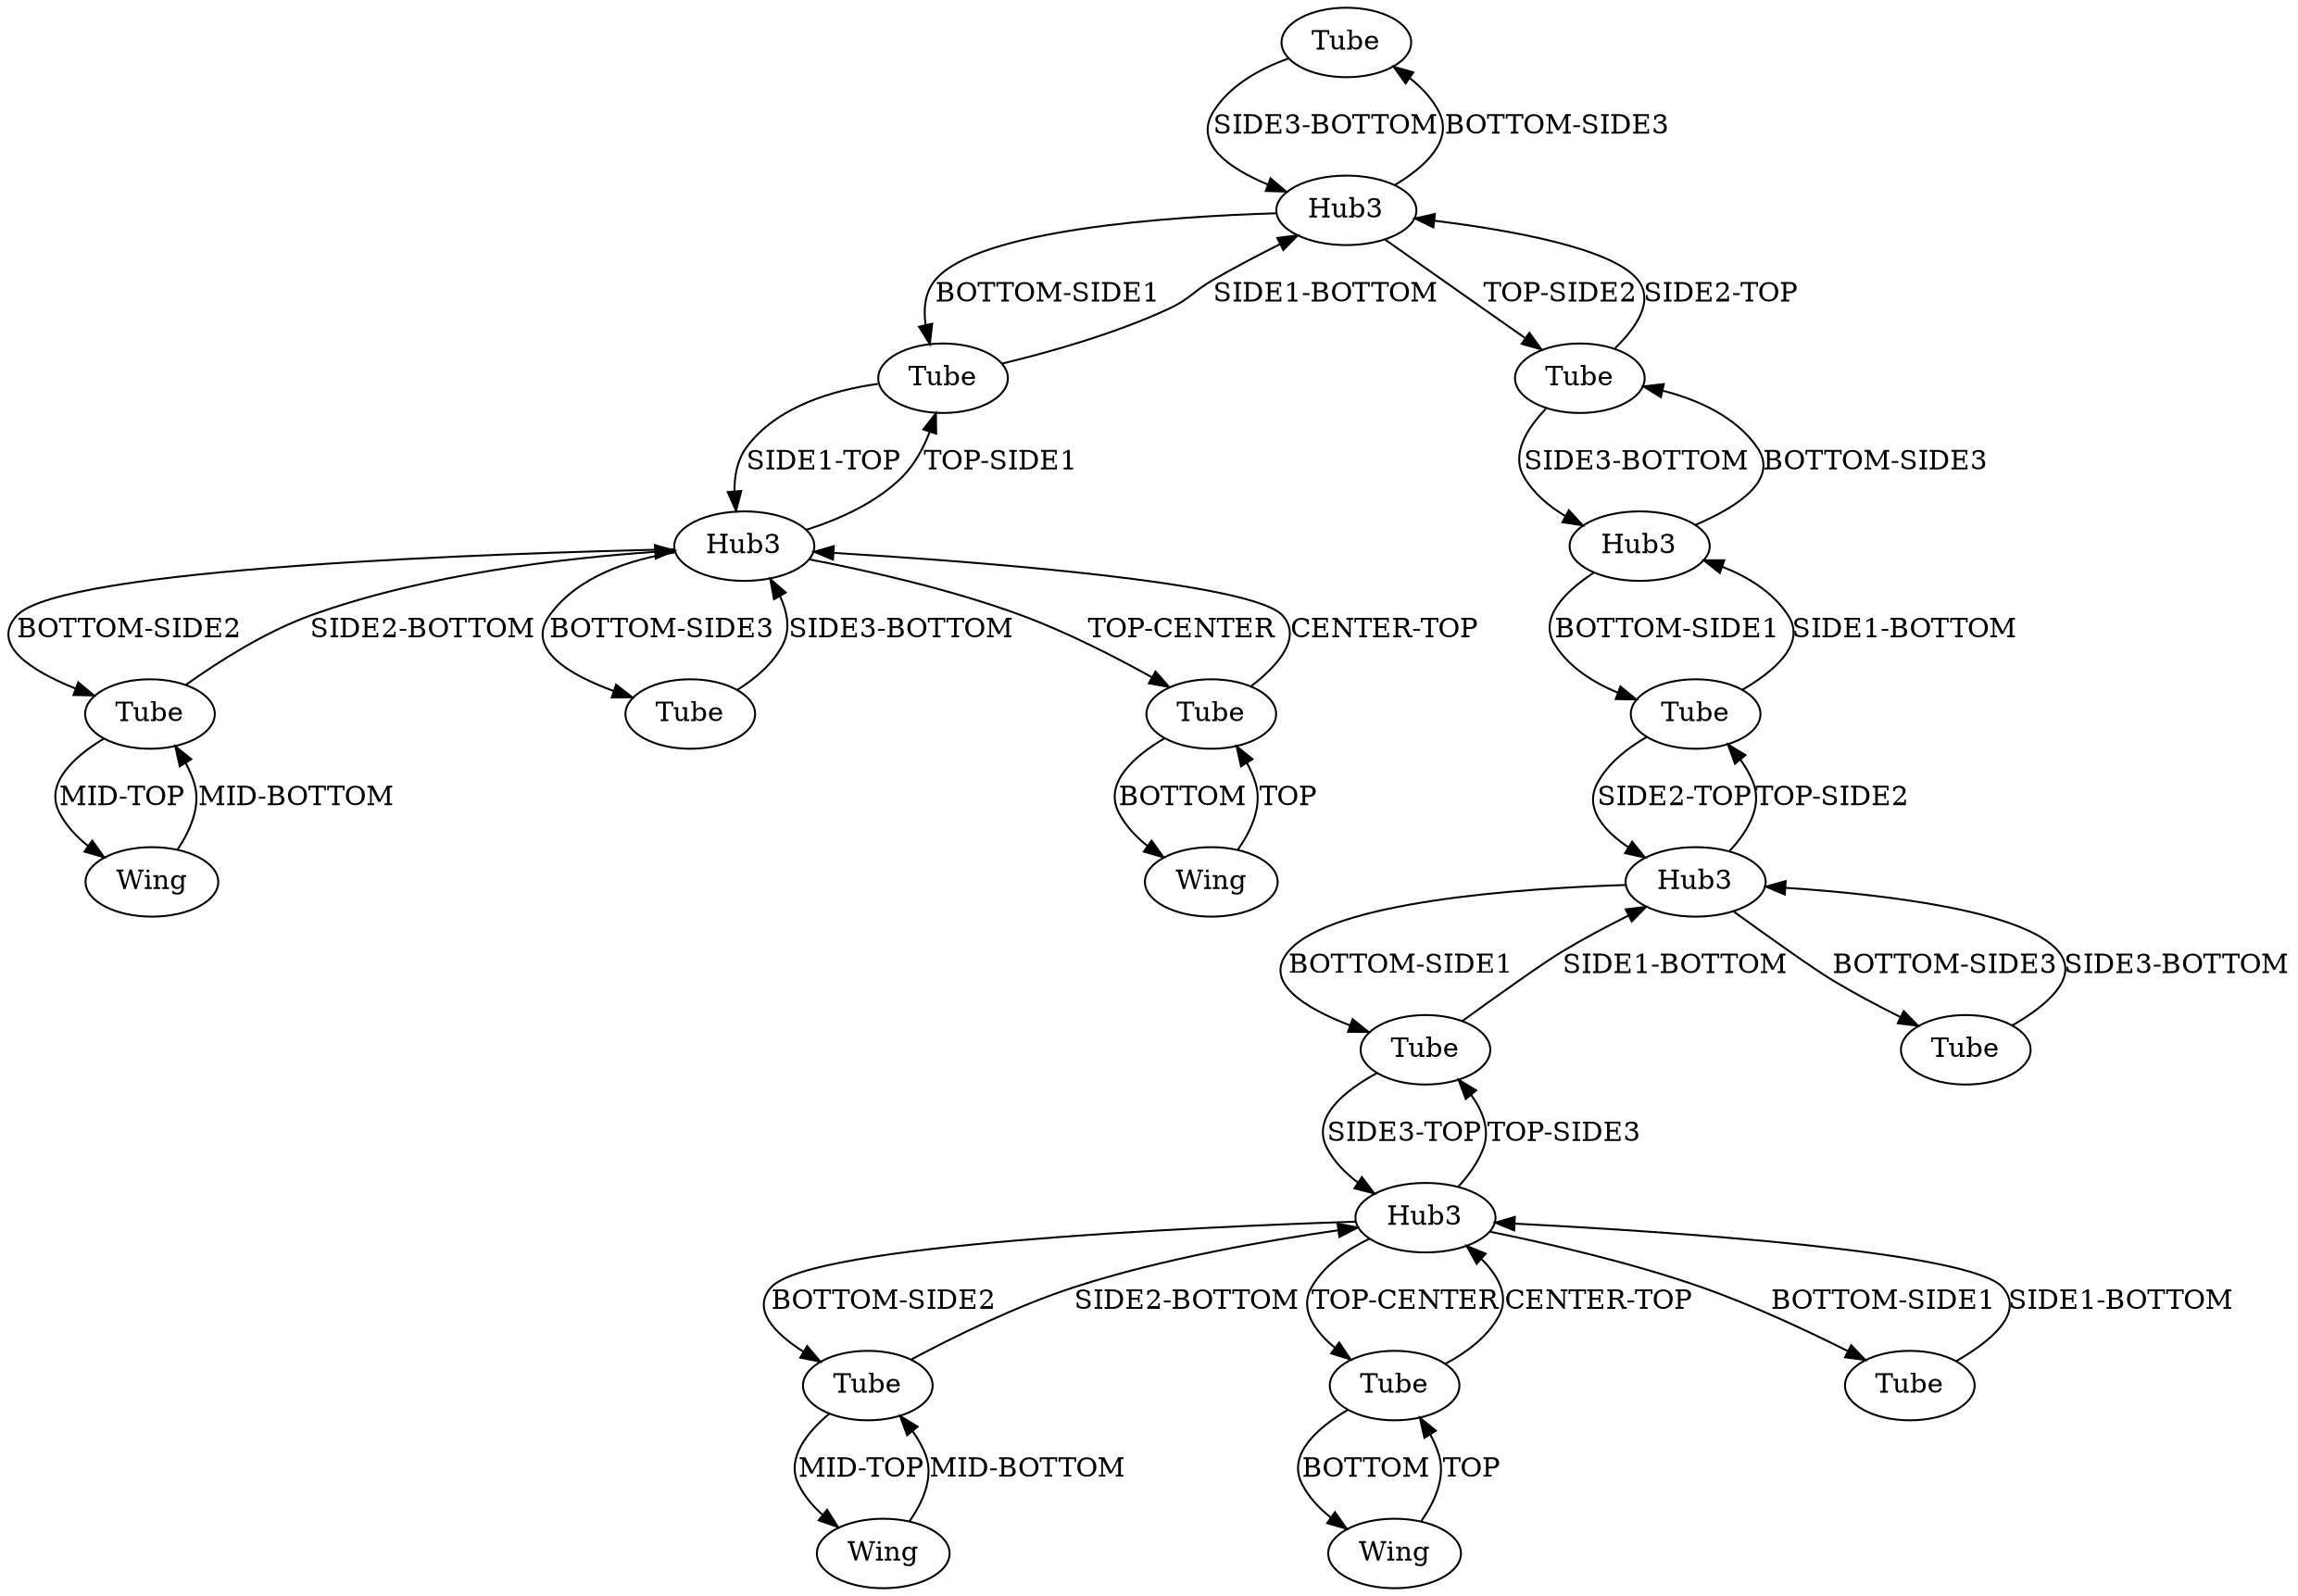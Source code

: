 /* Created by igraph 0.10.2 */
digraph {
  0 [
    instance=Tube_instance_1
    label=Tube
  ];
  1 [
    instance=Wing_instance_1
    label=Wing
  ];
  2 [
    instance=Tube_instance_3
    label=Tube
  ];
  3 [
    instance=Wing_instance_2
    label=Wing
  ];
  4 [
    instance=Tube_instance_4
    label=Tube
  ];
  5 [
    instance=Tube_instance_5
    label=Tube
  ];
  6 [
    instance=Hub3_instance_1
    label=Hub3
  ];
  7 [
    instance=Wing_instance_3
    label=Wing
  ];
  8 [
    instance=Hub3_instance_2
    label=Hub3
  ];
  9 [
    instance=Tube_instance_7
    label=Tube
  ];
  10 [
    instance=Tube_instance_8
    label=Tube
  ];
  11 [
    instance=Tube_instance_9
    label=Tube
  ];
  12 [
    instance=Hub3_instance_3
    label=Hub3
  ];
  13 [
    instance=Tube_instance_11
    label=Tube
  ];
  14 [
    instance=Tube_instance_12
    label=Tube
  ];
  15 [
    instance=Tube_instance_14
    label=Tube
  ];
  16 [
    instance=Wing_instance_5
    label=Wing
  ];
  17 [
    instance=Hub3_instance_4
    label=Hub3
  ];
  18 [
    instance=Hub3_instance_5
    label=Hub3
  ];
  19 [
    instance=Tube_instance_15
    label=Tube
  ];
  20 [
    instance=Tube_instance_16
    label=Tube
  ];

  0 -> 8 [
    label="SIDE3-BOTTOM"
  ];
  1 -> 20 [
    label=TOP
  ];
  2 -> 6 [
    label="SIDE3-TOP"
  ];
  2 -> 17 [
    label="SIDE1-BOTTOM"
  ];
  3 -> 5 [
    label="MID-BOTTOM"
  ];
  4 -> 8 [
    label="SIDE1-BOTTOM"
  ];
  4 -> 18 [
    label="SIDE1-TOP"
  ];
  5 -> 3 [
    label="MID-TOP"
  ];
  5 -> 18 [
    label="SIDE2-BOTTOM"
  ];
  6 -> 2 [
    label="TOP-SIDE3"
  ];
  6 -> 10 [
    label="BOTTOM-SIDE2"
  ];
  6 -> 11 [
    label="TOP-CENTER"
  ];
  6 -> 15 [
    label="BOTTOM-SIDE1"
  ];
  7 -> 11 [
    label=TOP
  ];
  8 -> 0 [
    label="BOTTOM-SIDE3"
  ];
  8 -> 4 [
    label="BOTTOM-SIDE1"
  ];
  8 -> 13 [
    label="TOP-SIDE2"
  ];
  9 -> 12 [
    label="SIDE1-BOTTOM"
  ];
  9 -> 17 [
    label="SIDE2-TOP"
  ];
  10 -> 6 [
    label="SIDE2-BOTTOM"
  ];
  10 -> 16 [
    label="MID-TOP"
  ];
  11 -> 6 [
    label="CENTER-TOP"
  ];
  11 -> 7 [
    label=BOTTOM
  ];
  12 -> 9 [
    label="BOTTOM-SIDE1"
  ];
  12 -> 13 [
    label="BOTTOM-SIDE3"
  ];
  13 -> 8 [
    label="SIDE2-TOP"
  ];
  13 -> 12 [
    label="SIDE3-BOTTOM"
  ];
  14 -> 18 [
    label="SIDE3-BOTTOM"
  ];
  15 -> 6 [
    label="SIDE1-BOTTOM"
  ];
  16 -> 10 [
    label="MID-BOTTOM"
  ];
  17 -> 2 [
    label="BOTTOM-SIDE1"
  ];
  17 -> 9 [
    label="TOP-SIDE2"
  ];
  17 -> 19 [
    label="BOTTOM-SIDE3"
  ];
  18 -> 4 [
    label="TOP-SIDE1"
  ];
  18 -> 5 [
    label="BOTTOM-SIDE2"
  ];
  18 -> 14 [
    label="BOTTOM-SIDE3"
  ];
  18 -> 20 [
    label="TOP-CENTER"
  ];
  19 -> 17 [
    label="SIDE3-BOTTOM"
  ];
  20 -> 1 [
    label=BOTTOM
  ];
  20 -> 18 [
    label="CENTER-TOP"
  ];
}
